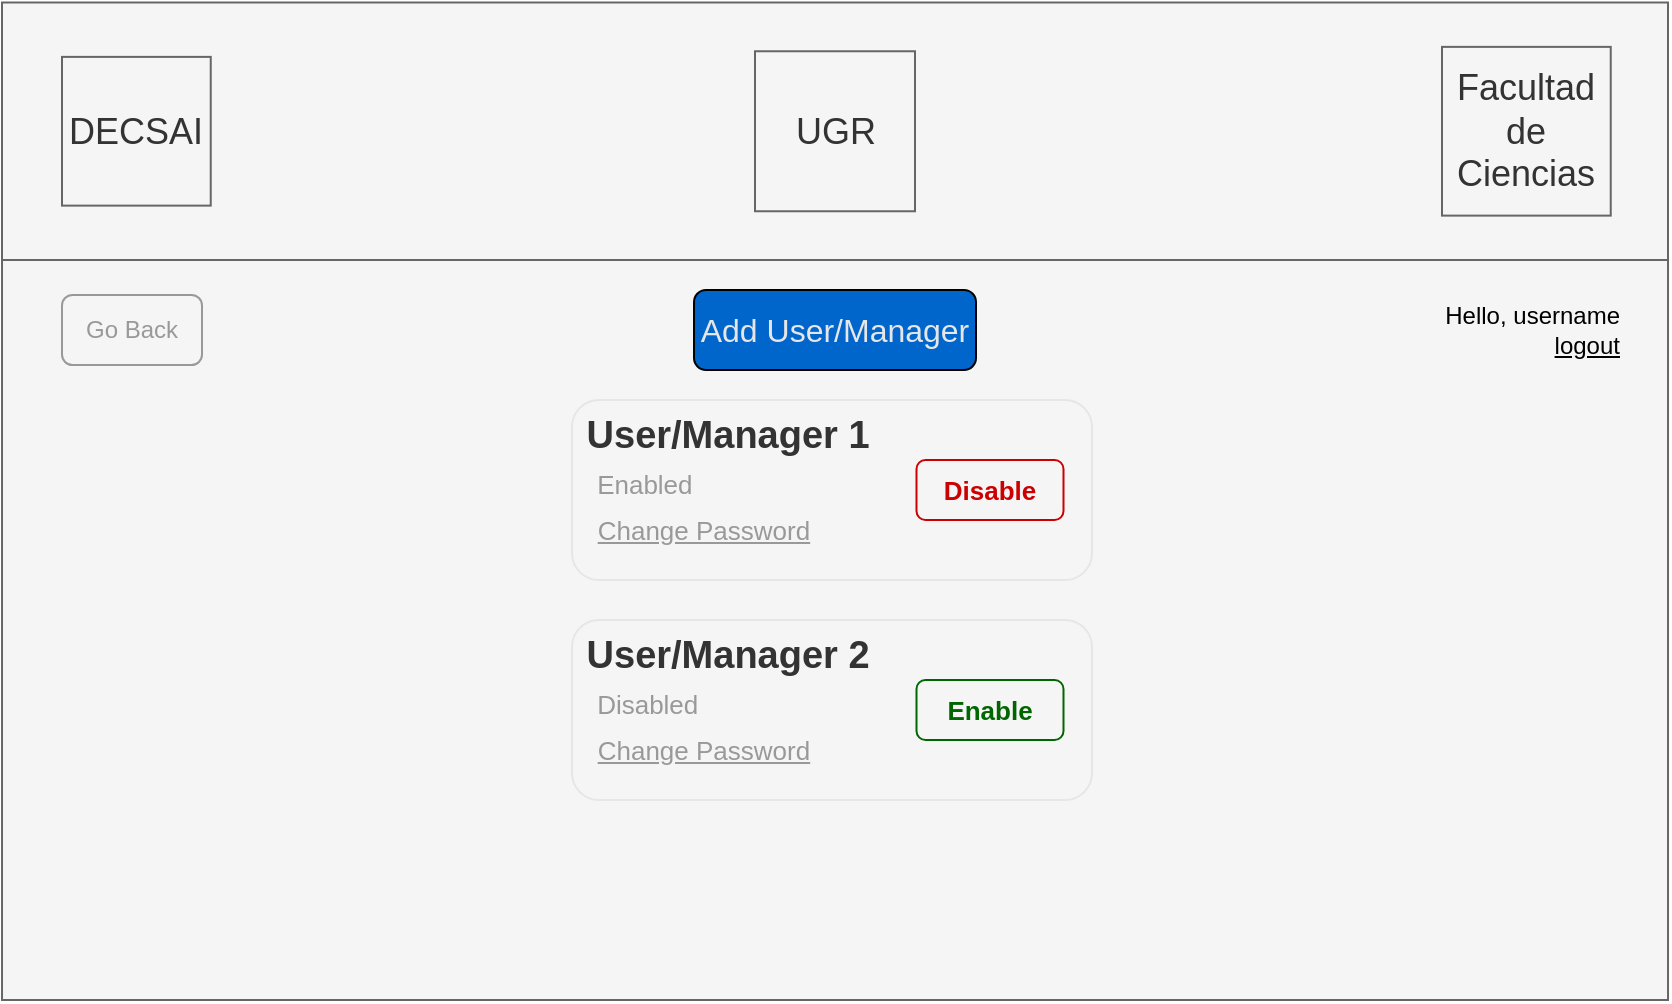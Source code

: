 <mxfile>
    <diagram id="-yKd4-HMBDkQZtuK9eO9" name="Page-1">
        <mxGraphModel dx="1156" dy="533" grid="1" gridSize="10" guides="1" tooltips="1" connect="1" arrows="1" fold="1" page="1" pageScale="1" pageWidth="850" pageHeight="1100" math="0" shadow="0">
            <root>
                <mxCell id="0"/>
                <mxCell id="1" parent="0"/>
                <mxCell id="2" value="" style="rounded=0;whiteSpace=wrap;html=1;fillColor=#f5f5f5;strokeColor=#666666;fontColor=#333333;" parent="1" vertex="1">
                    <mxGeometry x="10" y="181.25" width="833" height="128.75" as="geometry"/>
                </mxCell>
                <mxCell id="6" value="&lt;font style=&quot;font-size: 18px;&quot;&gt;DECSAI&lt;/font&gt;" style="whiteSpace=wrap;html=1;aspect=fixed;fillColor=#f5f5f5;fontColor=#333333;strokeColor=#666666;fontSize=18;" parent="1" vertex="1">
                    <mxGeometry x="40" y="208.44" width="74.37" height="74.37" as="geometry"/>
                </mxCell>
                <mxCell id="7" value="&lt;font style=&quot;font-size: 18px;&quot;&gt;UGR&lt;/font&gt;" style="whiteSpace=wrap;html=1;aspect=fixed;fillColor=#f5f5f5;fontColor=#333333;strokeColor=#666666;fontSize=18;" parent="1" vertex="1">
                    <mxGeometry x="386.5" y="205.63" width="80" height="80" as="geometry"/>
                </mxCell>
                <mxCell id="8" value="&lt;font style=&quot;font-size: 18px;&quot;&gt;Facultad de Ciencias&lt;/font&gt;" style="whiteSpace=wrap;html=1;aspect=fixed;fillColor=#f5f5f5;fontColor=#333333;strokeColor=#666666;" parent="1" vertex="1">
                    <mxGeometry x="730" y="203.44" width="84.37" height="84.37" as="geometry"/>
                </mxCell>
                <mxCell id="9" value="" style="rounded=0;whiteSpace=wrap;html=1;fillColor=#f5f5f5;fontColor=#333333;strokeColor=#666666;movable=1;resizable=1;rotatable=1;deletable=1;editable=1;connectable=1;" parent="1" vertex="1">
                    <mxGeometry x="10.01" y="310" width="833" height="370" as="geometry"/>
                </mxCell>
                <mxCell id="44" value="&lt;font color=&quot;#000000&quot;&gt;Hello, username&lt;br&gt;&lt;div style=&quot;&quot;&gt;&lt;span style=&quot;background-color: initial;&quot;&gt;&lt;u&gt;logout&lt;/u&gt;&lt;/span&gt;&lt;/div&gt;&lt;/font&gt;" style="text;html=1;strokeColor=none;fillColor=none;align=right;verticalAlign=middle;whiteSpace=wrap;rounded=0;" parent="1" vertex="1">
                    <mxGeometry x="721.37" y="330" width="100" height="30" as="geometry"/>
                </mxCell>
                <mxCell id="45" value="&lt;font style=&quot;font-size: 16px;&quot;&gt;Add User/Manager&lt;/font&gt;" style="rounded=1;whiteSpace=wrap;html=1;fillColor=#0066CC;fontColor=#E6E6E6;" parent="1" vertex="1">
                    <mxGeometry x="356.01" y="325" width="140.99" height="40" as="geometry"/>
                </mxCell>
                <mxCell id="56" value="Go Back" style="rounded=1;whiteSpace=wrap;html=1;fillColor=#f5f5f5;fontColor=#999999;strokeColor=#999999;" parent="1" vertex="1">
                    <mxGeometry x="40" y="327.5" width="70" height="35" as="geometry"/>
                </mxCell>
                <mxCell id="59" value="Disable" style="rounded=1;whiteSpace=wrap;html=1;strokeColor=#CC0000;fontSize=13;fontColor=#CC0000;fillColor=#F5F5F5;fontStyle=1" parent="1" vertex="1">
                    <mxGeometry x="466.5" y="420" width="75" height="30" as="geometry"/>
                </mxCell>
                <mxCell id="60" value="&amp;nbsp;User/Manager 2&lt;br&gt;&amp;nbsp; &lt;span style=&quot;font-weight: normal;&quot;&gt;&lt;font color=&quot;#999999&quot; style=&quot;font-size: 13px;&quot;&gt;Disabled&lt;br&gt;&amp;nbsp; &amp;nbsp;&lt;u&gt;Change Password&lt;/u&gt;&lt;br&gt;&lt;/font&gt;&lt;/span&gt;" style="rounded=1;whiteSpace=wrap;html=1;strokeColor=#E6E6E6;fontColor=#333333;fillColor=#f5f5f5;fontStyle=1;fontSize=19;align=left;verticalAlign=top;" parent="1" vertex="1">
                    <mxGeometry x="295" y="490" width="260" height="90" as="geometry"/>
                </mxCell>
                <mxCell id="62" value="Enable" style="rounded=1;whiteSpace=wrap;html=1;strokeColor=#006600;fontSize=13;fontColor=#006600;fillColor=#F5F5F5;fontStyle=1" parent="1" vertex="1">
                    <mxGeometry x="467.25" y="520" width="73.5" height="30" as="geometry"/>
                </mxCell>
                <mxCell id="63" value="" style="edgeStyle=none;html=1;fontSize=13;fontColor=#CC0000;endArrow=none;" parent="1" target="57" edge="1">
                    <mxGeometry relative="1" as="geometry">
                        <mxPoint x="424.321" y="450" as="sourcePoint"/>
                        <mxPoint x="426.093" y="365" as="targetPoint"/>
                    </mxGeometry>
                </mxCell>
                <mxCell id="57" value="&amp;nbsp;User/Manager 1&lt;br&gt;&amp;nbsp; &lt;span style=&quot;font-weight: normal;&quot;&gt;&lt;font color=&quot;#999999&quot; style=&quot;font-size: 13px;&quot;&gt;Enabled&lt;br&gt;&amp;nbsp; &amp;nbsp;&lt;u&gt;Change Password&lt;/u&gt;&lt;br&gt;&lt;/font&gt;&lt;/span&gt;" style="rounded=1;whiteSpace=wrap;html=1;strokeColor=#E6E6E6;fontColor=#333333;fillColor=#f5f5f5;fontStyle=1;fontSize=19;align=left;verticalAlign=top;" parent="1" vertex="1">
                    <mxGeometry x="295" y="380" width="260" height="90" as="geometry"/>
                </mxCell>
                <mxCell id="64" value="Disable" style="rounded=1;whiteSpace=wrap;html=1;strokeColor=#CC0000;fontSize=13;fontColor=#CC0000;fillColor=#F5F5F5;fontStyle=1" parent="1" vertex="1">
                    <mxGeometry x="467.25" y="410" width="73.5" height="30" as="geometry"/>
                </mxCell>
            </root>
        </mxGraphModel>
    </diagram>
</mxfile>